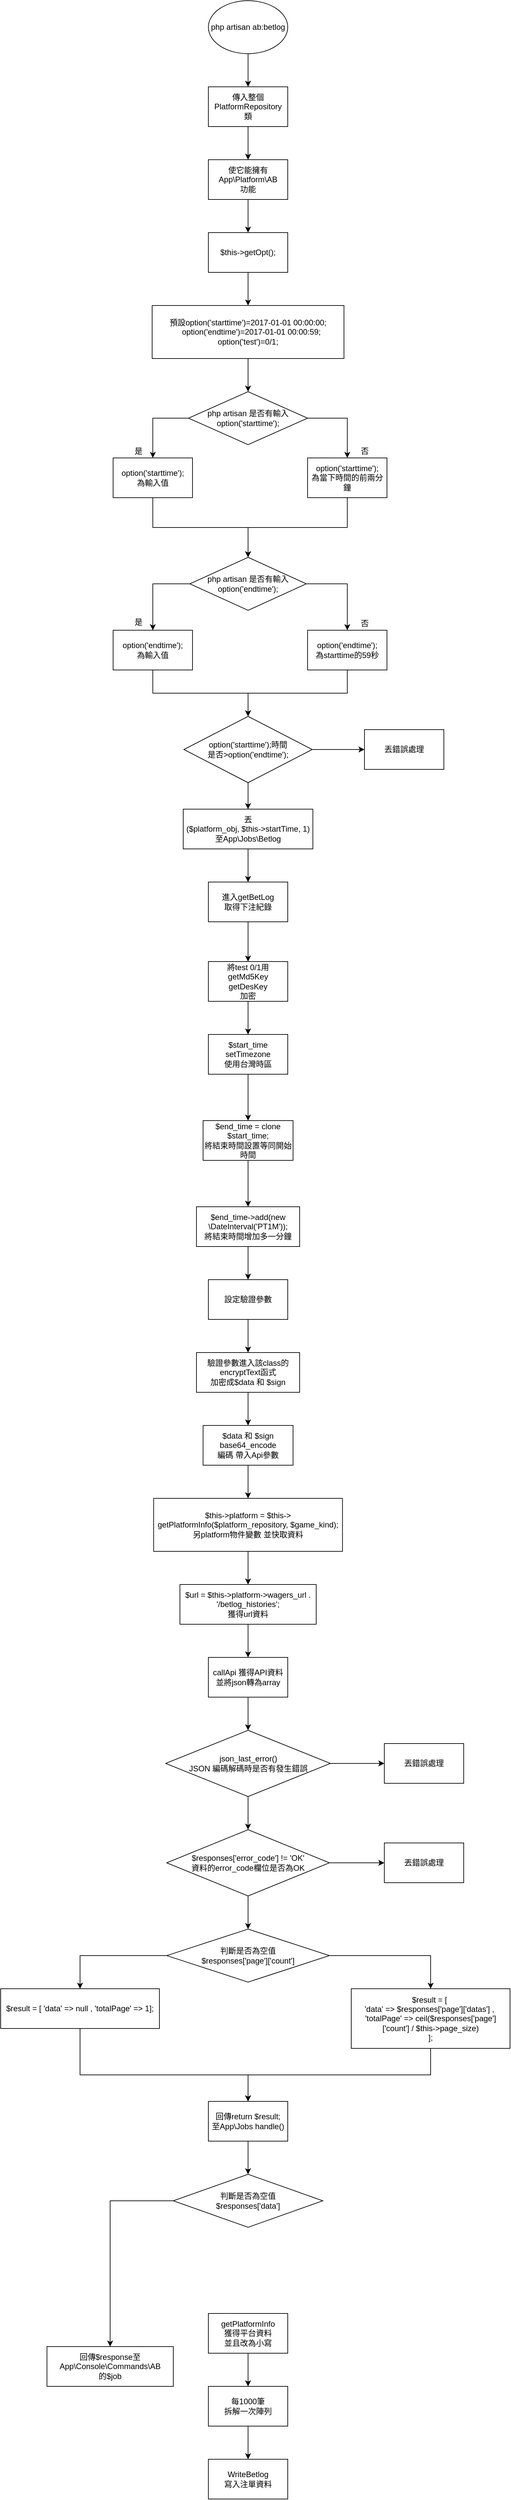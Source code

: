 <mxfile version="13.0.2" type="github"><diagram id="6d37e-LvLqj5YfDr0Tey" name="第1頁"><mxGraphModel dx="1426" dy="779" grid="1" gridSize="10" guides="1" tooltips="1" connect="1" arrows="1" fold="1" page="1" pageScale="1" pageWidth="827" pageHeight="1169" math="0" shadow="0"><root><mxCell id="0"/><mxCell id="1" parent="0"/><mxCell id="e0qCqslfjd4uPNf4J3jc-40" style="edgeStyle=orthogonalEdgeStyle;rounded=0;orthogonalLoop=1;jettySize=auto;html=1;exitX=0.5;exitY=1;exitDx=0;exitDy=0;entryX=0.5;entryY=0;entryDx=0;entryDy=0;" edge="1" parent="1" source="e0qCqslfjd4uPNf4J3jc-2" target="e0qCqslfjd4uPNf4J3jc-39"><mxGeometry relative="1" as="geometry"/></mxCell><mxCell id="e0qCqslfjd4uPNf4J3jc-2" value="&lt;span&gt;php artisan ab:betlog&lt;/span&gt;" style="ellipse;whiteSpace=wrap;html=1;" vertex="1" parent="1"><mxGeometry x="354" y="50" width="120" height="80" as="geometry"/></mxCell><mxCell id="e0qCqslfjd4uPNf4J3jc-10" style="edgeStyle=orthogonalEdgeStyle;rounded=0;orthogonalLoop=1;jettySize=auto;html=1;exitX=0.5;exitY=1;exitDx=0;exitDy=0;entryX=0.5;entryY=0;entryDx=0;entryDy=0;" edge="1" parent="1" source="e0qCqslfjd4uPNf4J3jc-4" target="e0qCqslfjd4uPNf4J3jc-6"><mxGeometry relative="1" as="geometry"/></mxCell><mxCell id="e0qCqslfjd4uPNf4J3jc-4" value="$this-&amp;gt;getOpt();" style="rounded=0;whiteSpace=wrap;html=1;" vertex="1" parent="1"><mxGeometry x="354" y="400" width="120" height="60" as="geometry"/></mxCell><mxCell id="e0qCqslfjd4uPNf4J3jc-9" style="edgeStyle=orthogonalEdgeStyle;rounded=0;orthogonalLoop=1;jettySize=auto;html=1;exitX=0.5;exitY=1;exitDx=0;exitDy=0;entryX=0.5;entryY=0;entryDx=0;entryDy=0;" edge="1" parent="1" source="e0qCqslfjd4uPNf4J3jc-6" target="e0qCqslfjd4uPNf4J3jc-8"><mxGeometry relative="1" as="geometry"/></mxCell><mxCell id="e0qCqslfjd4uPNf4J3jc-6" value="&lt;span&gt;預設option('starttime')=2017-01-01 00:00:00;&lt;br&gt;&lt;/span&gt;&lt;div&gt;&amp;nbsp; &amp;nbsp;option('endtime')=2017-01-01 00:00:59;&lt;/div&gt;&lt;div&gt;&lt;span&gt;option('test')=0/1;&lt;/span&gt;&lt;/div&gt;" style="rounded=0;whiteSpace=wrap;html=1;" vertex="1" parent="1"><mxGeometry x="269" y="510" width="290" height="80" as="geometry"/></mxCell><mxCell id="e0qCqslfjd4uPNf4J3jc-12" style="edgeStyle=orthogonalEdgeStyle;rounded=0;orthogonalLoop=1;jettySize=auto;html=1;exitX=0;exitY=0.5;exitDx=0;exitDy=0;entryX=0.5;entryY=0;entryDx=0;entryDy=0;" edge="1" parent="1" source="e0qCqslfjd4uPNf4J3jc-8" target="e0qCqslfjd4uPNf4J3jc-11"><mxGeometry relative="1" as="geometry"/></mxCell><mxCell id="e0qCqslfjd4uPNf4J3jc-14" style="edgeStyle=orthogonalEdgeStyle;rounded=0;orthogonalLoop=1;jettySize=auto;html=1;exitX=1;exitY=0.5;exitDx=0;exitDy=0;entryX=0.5;entryY=0;entryDx=0;entryDy=0;" edge="1" parent="1" source="e0qCqslfjd4uPNf4J3jc-8" target="e0qCqslfjd4uPNf4J3jc-13"><mxGeometry relative="1" as="geometry"/></mxCell><mxCell id="e0qCqslfjd4uPNf4J3jc-8" value="php artisan 是否有輸入&lt;br&gt;option('starttime');" style="rhombus;whiteSpace=wrap;html=1;" vertex="1" parent="1"><mxGeometry x="324" y="640" width="180" height="80" as="geometry"/></mxCell><mxCell id="e0qCqslfjd4uPNf4J3jc-18" style="edgeStyle=orthogonalEdgeStyle;rounded=0;orthogonalLoop=1;jettySize=auto;html=1;exitX=0.5;exitY=1;exitDx=0;exitDy=0;" edge="1" parent="1" source="e0qCqslfjd4uPNf4J3jc-11" target="e0qCqslfjd4uPNf4J3jc-17"><mxGeometry relative="1" as="geometry"/></mxCell><mxCell id="e0qCqslfjd4uPNf4J3jc-11" value="&lt;span&gt;option('starttime');&lt;br&gt;為輸入值&lt;br&gt;&lt;/span&gt;" style="rounded=0;whiteSpace=wrap;html=1;" vertex="1" parent="1"><mxGeometry x="210" y="740" width="120" height="60" as="geometry"/></mxCell><mxCell id="e0qCqslfjd4uPNf4J3jc-19" style="edgeStyle=orthogonalEdgeStyle;rounded=0;orthogonalLoop=1;jettySize=auto;html=1;exitX=0.5;exitY=1;exitDx=0;exitDy=0;entryX=0.5;entryY=0;entryDx=0;entryDy=0;" edge="1" parent="1" source="e0qCqslfjd4uPNf4J3jc-13" target="e0qCqslfjd4uPNf4J3jc-17"><mxGeometry relative="1" as="geometry"/></mxCell><mxCell id="e0qCqslfjd4uPNf4J3jc-13" value="&lt;span&gt;option('starttime');&lt;/span&gt;&lt;br&gt;&lt;span&gt;為當下時間的前兩分鐘&lt;/span&gt;" style="rounded=0;whiteSpace=wrap;html=1;" vertex="1" parent="1"><mxGeometry x="504" y="740" width="120" height="60" as="geometry"/></mxCell><mxCell id="e0qCqslfjd4uPNf4J3jc-21" style="edgeStyle=orthogonalEdgeStyle;rounded=0;orthogonalLoop=1;jettySize=auto;html=1;exitX=0;exitY=0.5;exitDx=0;exitDy=0;entryX=0.5;entryY=0;entryDx=0;entryDy=0;" edge="1" parent="1" source="e0qCqslfjd4uPNf4J3jc-17" target="e0qCqslfjd4uPNf4J3jc-20"><mxGeometry relative="1" as="geometry"/></mxCell><mxCell id="e0qCqslfjd4uPNf4J3jc-23" style="edgeStyle=orthogonalEdgeStyle;rounded=0;orthogonalLoop=1;jettySize=auto;html=1;exitX=1;exitY=0.5;exitDx=0;exitDy=0;entryX=0.5;entryY=0;entryDx=0;entryDy=0;" edge="1" parent="1" source="e0qCqslfjd4uPNf4J3jc-17" target="e0qCqslfjd4uPNf4J3jc-22"><mxGeometry relative="1" as="geometry"/></mxCell><mxCell id="e0qCqslfjd4uPNf4J3jc-17" value="&lt;span&gt;php artisan 是否有輸入&lt;/span&gt;&lt;br&gt;option('endtime');" style="rhombus;whiteSpace=wrap;html=1;" vertex="1" parent="1"><mxGeometry x="326" y="890" width="176" height="80" as="geometry"/></mxCell><mxCell id="e0qCqslfjd4uPNf4J3jc-25" style="edgeStyle=orthogonalEdgeStyle;rounded=0;orthogonalLoop=1;jettySize=auto;html=1;exitX=0.5;exitY=1;exitDx=0;exitDy=0;entryX=0.5;entryY=0;entryDx=0;entryDy=0;" edge="1" parent="1" source="e0qCqslfjd4uPNf4J3jc-20" target="e0qCqslfjd4uPNf4J3jc-24"><mxGeometry relative="1" as="geometry"/></mxCell><mxCell id="e0qCqslfjd4uPNf4J3jc-20" value="option('endtime');&lt;span&gt;&lt;br&gt;為輸入值&lt;br&gt;&lt;/span&gt;" style="rounded=0;whiteSpace=wrap;html=1;" vertex="1" parent="1"><mxGeometry x="210" y="1000" width="120" height="60" as="geometry"/></mxCell><mxCell id="e0qCqslfjd4uPNf4J3jc-26" style="edgeStyle=orthogonalEdgeStyle;rounded=0;orthogonalLoop=1;jettySize=auto;html=1;exitX=0.5;exitY=1;exitDx=0;exitDy=0;entryX=0.5;entryY=0;entryDx=0;entryDy=0;" edge="1" parent="1" source="e0qCqslfjd4uPNf4J3jc-22" target="e0qCqslfjd4uPNf4J3jc-24"><mxGeometry relative="1" as="geometry"/></mxCell><mxCell id="e0qCqslfjd4uPNf4J3jc-22" value="option('endtime');&lt;br&gt;&lt;span&gt;為&lt;/span&gt;starttime&lt;span&gt;的59秒&lt;/span&gt;" style="rounded=0;whiteSpace=wrap;html=1;" vertex="1" parent="1"><mxGeometry x="504" y="1000" width="120" height="60" as="geometry"/></mxCell><mxCell id="e0qCqslfjd4uPNf4J3jc-32" style="edgeStyle=orthogonalEdgeStyle;rounded=0;orthogonalLoop=1;jettySize=auto;html=1;exitX=0.5;exitY=1;exitDx=0;exitDy=0;" edge="1" parent="1" source="e0qCqslfjd4uPNf4J3jc-24"><mxGeometry relative="1" as="geometry"><mxPoint x="414" y="1270" as="targetPoint"/></mxGeometry></mxCell><mxCell id="e0qCqslfjd4uPNf4J3jc-36" style="edgeStyle=orthogonalEdgeStyle;rounded=0;orthogonalLoop=1;jettySize=auto;html=1;exitX=1;exitY=0.5;exitDx=0;exitDy=0;entryX=0;entryY=0.5;entryDx=0;entryDy=0;" edge="1" parent="1" source="e0qCqslfjd4uPNf4J3jc-24" target="e0qCqslfjd4uPNf4J3jc-35"><mxGeometry relative="1" as="geometry"/></mxCell><mxCell id="e0qCqslfjd4uPNf4J3jc-24" value="&lt;span&gt;option('starttime');時間&lt;br&gt;是否&amp;gt;&lt;/span&gt;option('endtime');&lt;span&gt;&lt;br&gt;&lt;/span&gt;" style="rhombus;whiteSpace=wrap;html=1;" vertex="1" parent="1"><mxGeometry x="317" y="1130" width="194" height="100" as="geometry"/></mxCell><mxCell id="e0qCqslfjd4uPNf4J3jc-27" value="是" style="text;html=1;align=center;verticalAlign=middle;resizable=0;points=[];autosize=1;" vertex="1" parent="1"><mxGeometry x="233" y="978" width="30" height="20" as="geometry"/></mxCell><mxCell id="e0qCqslfjd4uPNf4J3jc-28" value="否" style="text;html=1;align=center;verticalAlign=middle;resizable=0;points=[];autosize=1;" vertex="1" parent="1"><mxGeometry x="575" y="980" width="30" height="20" as="geometry"/></mxCell><mxCell id="e0qCqslfjd4uPNf4J3jc-29" value="是" style="text;html=1;align=center;verticalAlign=middle;resizable=0;points=[];autosize=1;" vertex="1" parent="1"><mxGeometry x="233" y="720" width="30" height="20" as="geometry"/></mxCell><mxCell id="e0qCqslfjd4uPNf4J3jc-30" value="否" style="text;html=1;align=center;verticalAlign=middle;resizable=0;points=[];autosize=1;" vertex="1" parent="1"><mxGeometry x="575" y="720" width="30" height="20" as="geometry"/></mxCell><mxCell id="e0qCqslfjd4uPNf4J3jc-47" style="edgeStyle=orthogonalEdgeStyle;rounded=0;orthogonalLoop=1;jettySize=auto;html=1;exitX=0.5;exitY=1;exitDx=0;exitDy=0;entryX=0.5;entryY=0;entryDx=0;entryDy=0;" edge="1" parent="1" source="e0qCqslfjd4uPNf4J3jc-33" target="e0qCqslfjd4uPNf4J3jc-46"><mxGeometry relative="1" as="geometry"/></mxCell><mxCell id="e0qCqslfjd4uPNf4J3jc-33" value="丟&lt;br&gt;($platform_obj, $this-&amp;gt;startTime, 1)&lt;br&gt;至App\Jobs\Betlog" style="rounded=0;whiteSpace=wrap;html=1;" vertex="1" parent="1"><mxGeometry x="316" y="1270" width="196" height="60" as="geometry"/></mxCell><mxCell id="e0qCqslfjd4uPNf4J3jc-35" value="丟錯誤處理" style="rounded=0;whiteSpace=wrap;html=1;" vertex="1" parent="1"><mxGeometry x="590" y="1150" width="120" height="60" as="geometry"/></mxCell><mxCell id="e0qCqslfjd4uPNf4J3jc-44" style="edgeStyle=orthogonalEdgeStyle;rounded=0;orthogonalLoop=1;jettySize=auto;html=1;exitX=0.5;exitY=1;exitDx=0;exitDy=0;entryX=0.5;entryY=0;entryDx=0;entryDy=0;" edge="1" parent="1" source="e0qCqslfjd4uPNf4J3jc-39" target="e0qCqslfjd4uPNf4J3jc-43"><mxGeometry relative="1" as="geometry"/></mxCell><mxCell id="e0qCqslfjd4uPNf4J3jc-39" value="傳入整個PlatformRepository&lt;br&gt;類" style="rounded=0;whiteSpace=wrap;html=1;" vertex="1" parent="1"><mxGeometry x="354" y="180" width="120" height="60" as="geometry"/></mxCell><mxCell id="e0qCqslfjd4uPNf4J3jc-45" style="edgeStyle=orthogonalEdgeStyle;rounded=0;orthogonalLoop=1;jettySize=auto;html=1;exitX=0.5;exitY=1;exitDx=0;exitDy=0;entryX=0.5;entryY=0;entryDx=0;entryDy=0;" edge="1" parent="1" source="e0qCqslfjd4uPNf4J3jc-43" target="e0qCqslfjd4uPNf4J3jc-4"><mxGeometry relative="1" as="geometry"/></mxCell><mxCell id="e0qCqslfjd4uPNf4J3jc-43" value="使它能擁有App\Platform\AB&lt;br&gt;功能" style="rounded=0;whiteSpace=wrap;html=1;" vertex="1" parent="1"><mxGeometry x="354" y="290" width="120" height="60" as="geometry"/></mxCell><mxCell id="e0qCqslfjd4uPNf4J3jc-49" style="edgeStyle=orthogonalEdgeStyle;rounded=0;orthogonalLoop=1;jettySize=auto;html=1;exitX=0.5;exitY=1;exitDx=0;exitDy=0;entryX=0.5;entryY=0;entryDx=0;entryDy=0;" edge="1" parent="1" source="e0qCqslfjd4uPNf4J3jc-46" target="e0qCqslfjd4uPNf4J3jc-48"><mxGeometry relative="1" as="geometry"/></mxCell><mxCell id="e0qCqslfjd4uPNf4J3jc-46" value="進入getBetLog&lt;br&gt;取得下注紀錄" style="rounded=0;whiteSpace=wrap;html=1;" vertex="1" parent="1"><mxGeometry x="354" y="1380" width="120" height="60" as="geometry"/></mxCell><mxCell id="e0qCqslfjd4uPNf4J3jc-51" style="edgeStyle=orthogonalEdgeStyle;rounded=0;orthogonalLoop=1;jettySize=auto;html=1;exitX=0.5;exitY=1;exitDx=0;exitDy=0;entryX=0.5;entryY=0;entryDx=0;entryDy=0;" edge="1" parent="1" source="e0qCqslfjd4uPNf4J3jc-48" target="e0qCqslfjd4uPNf4J3jc-50"><mxGeometry relative="1" as="geometry"/></mxCell><mxCell id="e0qCqslfjd4uPNf4J3jc-48" value="將test 0/1用&lt;br&gt;getMd5Key&lt;br&gt;getDesKey&lt;br&gt;加密" style="rounded=0;whiteSpace=wrap;html=1;" vertex="1" parent="1"><mxGeometry x="354" y="1500" width="120" height="60" as="geometry"/></mxCell><mxCell id="e0qCqslfjd4uPNf4J3jc-53" style="edgeStyle=orthogonalEdgeStyle;rounded=0;orthogonalLoop=1;jettySize=auto;html=1;exitX=0.5;exitY=1;exitDx=0;exitDy=0;entryX=0.5;entryY=0;entryDx=0;entryDy=0;" edge="1" parent="1" source="e0qCqslfjd4uPNf4J3jc-50" target="e0qCqslfjd4uPNf4J3jc-52"><mxGeometry relative="1" as="geometry"/></mxCell><mxCell id="e0qCqslfjd4uPNf4J3jc-50" value="$start_time&lt;br&gt;setTimezone&lt;br&gt;使用台灣時區" style="rounded=0;whiteSpace=wrap;html=1;" vertex="1" parent="1"><mxGeometry x="354" y="1610" width="120" height="60" as="geometry"/></mxCell><mxCell id="e0qCqslfjd4uPNf4J3jc-55" style="edgeStyle=orthogonalEdgeStyle;rounded=0;orthogonalLoop=1;jettySize=auto;html=1;exitX=0.5;exitY=1;exitDx=0;exitDy=0;entryX=0.5;entryY=0;entryDx=0;entryDy=0;" edge="1" parent="1" source="e0qCqslfjd4uPNf4J3jc-52" target="e0qCqslfjd4uPNf4J3jc-54"><mxGeometry relative="1" as="geometry"/></mxCell><mxCell id="e0qCqslfjd4uPNf4J3jc-52" value="$end_time = clone $start_time;&lt;br&gt;將結束時間設置等同開始時間" style="rounded=0;whiteSpace=wrap;html=1;" vertex="1" parent="1"><mxGeometry x="346" y="1740" width="136" height="60" as="geometry"/></mxCell><mxCell id="e0qCqslfjd4uPNf4J3jc-57" style="edgeStyle=orthogonalEdgeStyle;rounded=0;orthogonalLoop=1;jettySize=auto;html=1;exitX=0.5;exitY=1;exitDx=0;exitDy=0;entryX=0.5;entryY=0;entryDx=0;entryDy=0;" edge="1" parent="1" source="e0qCqslfjd4uPNf4J3jc-54" target="e0qCqslfjd4uPNf4J3jc-56"><mxGeometry relative="1" as="geometry"/></mxCell><mxCell id="e0qCqslfjd4uPNf4J3jc-54" value="$end_time-&amp;gt;add(new \DateInterval('PT1M'));&lt;br&gt;將結束時間增加多一分鐘" style="rounded=0;whiteSpace=wrap;html=1;" vertex="1" parent="1"><mxGeometry x="336" y="1870" width="156" height="60" as="geometry"/></mxCell><mxCell id="e0qCqslfjd4uPNf4J3jc-59" style="edgeStyle=orthogonalEdgeStyle;rounded=0;orthogonalLoop=1;jettySize=auto;html=1;exitX=0.5;exitY=1;exitDx=0;exitDy=0;entryX=0.5;entryY=0;entryDx=0;entryDy=0;" edge="1" parent="1" source="e0qCqslfjd4uPNf4J3jc-56" target="e0qCqslfjd4uPNf4J3jc-58"><mxGeometry relative="1" as="geometry"/></mxCell><mxCell id="e0qCqslfjd4uPNf4J3jc-56" value="設定驗證參數" style="rounded=0;whiteSpace=wrap;html=1;" vertex="1" parent="1"><mxGeometry x="354" y="1980" width="120" height="60" as="geometry"/></mxCell><mxCell id="e0qCqslfjd4uPNf4J3jc-62" style="edgeStyle=orthogonalEdgeStyle;rounded=0;orthogonalLoop=1;jettySize=auto;html=1;exitX=0.5;exitY=1;exitDx=0;exitDy=0;entryX=0.5;entryY=0;entryDx=0;entryDy=0;" edge="1" parent="1" source="e0qCqslfjd4uPNf4J3jc-58" target="e0qCqslfjd4uPNf4J3jc-61"><mxGeometry relative="1" as="geometry"/></mxCell><mxCell id="e0qCqslfjd4uPNf4J3jc-58" value="驗證參數進入該class的encryptText函式&lt;br&gt;加密成$data 和 $sign" style="rounded=0;whiteSpace=wrap;html=1;" vertex="1" parent="1"><mxGeometry x="336" y="2090" width="156" height="60" as="geometry"/></mxCell><mxCell id="e0qCqslfjd4uPNf4J3jc-74" style="edgeStyle=orthogonalEdgeStyle;rounded=0;orthogonalLoop=1;jettySize=auto;html=1;exitX=0.5;exitY=1;exitDx=0;exitDy=0;entryX=0.5;entryY=0;entryDx=0;entryDy=0;" edge="1" parent="1" source="e0qCqslfjd4uPNf4J3jc-61" target="e0qCqslfjd4uPNf4J3jc-73"><mxGeometry relative="1" as="geometry"/></mxCell><mxCell id="e0qCqslfjd4uPNf4J3jc-61" value="$data 和 $sign&lt;br&gt;base64_encode&lt;br&gt;編碼 帶入Api參數" style="rounded=0;whiteSpace=wrap;html=1;" vertex="1" parent="1"><mxGeometry x="346" y="2200" width="136" height="60" as="geometry"/></mxCell><mxCell id="e0qCqslfjd4uPNf4J3jc-81" style="edgeStyle=orthogonalEdgeStyle;rounded=0;orthogonalLoop=1;jettySize=auto;html=1;exitX=0.5;exitY=1;exitDx=0;exitDy=0;entryX=0.5;entryY=0;entryDx=0;entryDy=0;" edge="1" parent="1" source="e0qCqslfjd4uPNf4J3jc-63" target="e0qCqslfjd4uPNf4J3jc-80"><mxGeometry relative="1" as="geometry"/></mxCell><mxCell id="e0qCqslfjd4uPNf4J3jc-63" value="callApi 獲得API資料&lt;br&gt;並將json轉為array" style="rounded=0;whiteSpace=wrap;html=1;" vertex="1" parent="1"><mxGeometry x="354" y="2550" width="120" height="60" as="geometry"/></mxCell><mxCell id="e0qCqslfjd4uPNf4J3jc-68" style="edgeStyle=orthogonalEdgeStyle;rounded=0;orthogonalLoop=1;jettySize=auto;html=1;exitX=0.5;exitY=1;exitDx=0;exitDy=0;entryX=0.5;entryY=0;entryDx=0;entryDy=0;" edge="1" parent="1" source="e0qCqslfjd4uPNf4J3jc-65" target="e0qCqslfjd4uPNf4J3jc-67"><mxGeometry relative="1" as="geometry"/></mxCell><mxCell id="e0qCqslfjd4uPNf4J3jc-65" value="getPlatformInfo&lt;br&gt;獲得平台資料&lt;br&gt;並且改為小寫" style="rounded=0;whiteSpace=wrap;html=1;" vertex="1" parent="1"><mxGeometry x="354" y="3540" width="120" height="60" as="geometry"/></mxCell><mxCell id="e0qCqslfjd4uPNf4J3jc-72" style="edgeStyle=orthogonalEdgeStyle;rounded=0;orthogonalLoop=1;jettySize=auto;html=1;exitX=0.5;exitY=1;exitDx=0;exitDy=0;entryX=0.5;entryY=0;entryDx=0;entryDy=0;" edge="1" parent="1" source="e0qCqslfjd4uPNf4J3jc-67" target="e0qCqslfjd4uPNf4J3jc-69"><mxGeometry relative="1" as="geometry"/></mxCell><mxCell id="e0qCqslfjd4uPNf4J3jc-67" value="每1000筆&lt;br&gt;拆解一次陣列" style="rounded=0;whiteSpace=wrap;html=1;" vertex="1" parent="1"><mxGeometry x="354" y="3650" width="120" height="60" as="geometry"/></mxCell><mxCell id="e0qCqslfjd4uPNf4J3jc-69" value="WriteBetlog&lt;br&gt;寫入注單資料" style="rounded=0;whiteSpace=wrap;html=1;" vertex="1" parent="1"><mxGeometry x="354" y="3760" width="120" height="60" as="geometry"/></mxCell><mxCell id="e0qCqslfjd4uPNf4J3jc-77" style="edgeStyle=orthogonalEdgeStyle;rounded=0;orthogonalLoop=1;jettySize=auto;html=1;exitX=0.5;exitY=1;exitDx=0;exitDy=0;entryX=0.5;entryY=0;entryDx=0;entryDy=0;" edge="1" parent="1" source="e0qCqslfjd4uPNf4J3jc-73" target="e0qCqslfjd4uPNf4J3jc-76"><mxGeometry relative="1" as="geometry"/></mxCell><mxCell id="e0qCqslfjd4uPNf4J3jc-73" value="$this-&amp;gt;platform = $this-&amp;gt;&lt;br&gt;getPlatformInfo($platform_repository, $game_kind);&lt;br&gt;另platform物件變數 並快取資料" style="rounded=0;whiteSpace=wrap;html=1;" vertex="1" parent="1"><mxGeometry x="271.25" y="2310" width="285.5" height="80" as="geometry"/></mxCell><mxCell id="e0qCqslfjd4uPNf4J3jc-78" style="edgeStyle=orthogonalEdgeStyle;rounded=0;orthogonalLoop=1;jettySize=auto;html=1;exitX=0.5;exitY=1;exitDx=0;exitDy=0;entryX=0.5;entryY=0;entryDx=0;entryDy=0;" edge="1" parent="1" source="e0qCqslfjd4uPNf4J3jc-76" target="e0qCqslfjd4uPNf4J3jc-63"><mxGeometry relative="1" as="geometry"/></mxCell><mxCell id="e0qCqslfjd4uPNf4J3jc-76" value="$url = $this-&amp;gt;platform-&amp;gt;wagers_url . '/betlog_histories';&lt;br&gt;獲得url資料" style="rounded=0;whiteSpace=wrap;html=1;" vertex="1" parent="1"><mxGeometry x="311" y="2440" width="206" height="60" as="geometry"/></mxCell><mxCell id="e0qCqslfjd4uPNf4J3jc-83" style="edgeStyle=orthogonalEdgeStyle;rounded=0;orthogonalLoop=1;jettySize=auto;html=1;exitX=1;exitY=0.5;exitDx=0;exitDy=0;entryX=0;entryY=0.5;entryDx=0;entryDy=0;" edge="1" parent="1" source="e0qCqslfjd4uPNf4J3jc-80" target="e0qCqslfjd4uPNf4J3jc-82"><mxGeometry relative="1" as="geometry"/></mxCell><mxCell id="e0qCqslfjd4uPNf4J3jc-88" style="edgeStyle=orthogonalEdgeStyle;rounded=0;orthogonalLoop=1;jettySize=auto;html=1;exitX=0.5;exitY=1;exitDx=0;exitDy=0;entryX=0.5;entryY=0;entryDx=0;entryDy=0;" edge="1" parent="1" source="e0qCqslfjd4uPNf4J3jc-80" target="e0qCqslfjd4uPNf4J3jc-87"><mxGeometry relative="1" as="geometry"/></mxCell><mxCell id="e0qCqslfjd4uPNf4J3jc-80" value="&lt;font style=&quot;font-size: 12px&quot;&gt;json_last_error()&lt;br&gt;JSON 編碼解碼時是否有發生錯誤&lt;/font&gt;" style="rhombus;whiteSpace=wrap;html=1;" vertex="1" parent="1"><mxGeometry x="289.5" y="2660" width="249" height="100" as="geometry"/></mxCell><mxCell id="e0qCqslfjd4uPNf4J3jc-82" value="&lt;span&gt;丟錯誤處理&lt;/span&gt;" style="rounded=0;whiteSpace=wrap;html=1;" vertex="1" parent="1"><mxGeometry x="620" y="2680" width="120" height="60" as="geometry"/></mxCell><mxCell id="e0qCqslfjd4uPNf4J3jc-90" style="edgeStyle=orthogonalEdgeStyle;rounded=0;orthogonalLoop=1;jettySize=auto;html=1;exitX=1;exitY=0.5;exitDx=0;exitDy=0;entryX=0;entryY=0.5;entryDx=0;entryDy=0;" edge="1" parent="1" source="e0qCqslfjd4uPNf4J3jc-87" target="e0qCqslfjd4uPNf4J3jc-89"><mxGeometry relative="1" as="geometry"/></mxCell><mxCell id="e0qCqslfjd4uPNf4J3jc-92" style="edgeStyle=orthogonalEdgeStyle;rounded=0;orthogonalLoop=1;jettySize=auto;html=1;exitX=0.5;exitY=1;exitDx=0;exitDy=0;entryX=0.5;entryY=0;entryDx=0;entryDy=0;" edge="1" parent="1" source="e0qCqslfjd4uPNf4J3jc-87" target="e0qCqslfjd4uPNf4J3jc-91"><mxGeometry relative="1" as="geometry"/></mxCell><mxCell id="e0qCqslfjd4uPNf4J3jc-87" value="$responses['error_code'] != 'OK'&lt;br&gt;資料的error_code欄位是否為OK" style="rhombus;whiteSpace=wrap;html=1;" vertex="1" parent="1"><mxGeometry x="291" y="2810" width="246" height="100" as="geometry"/></mxCell><mxCell id="e0qCqslfjd4uPNf4J3jc-89" value="&lt;span&gt;丟錯誤處理&lt;/span&gt;" style="rounded=0;whiteSpace=wrap;html=1;" vertex="1" parent="1"><mxGeometry x="620" y="2830" width="120" height="60" as="geometry"/></mxCell><mxCell id="e0qCqslfjd4uPNf4J3jc-94" style="edgeStyle=orthogonalEdgeStyle;rounded=0;orthogonalLoop=1;jettySize=auto;html=1;exitX=0;exitY=0.5;exitDx=0;exitDy=0;entryX=0.5;entryY=0;entryDx=0;entryDy=0;" edge="1" parent="1" source="e0qCqslfjd4uPNf4J3jc-91" target="e0qCqslfjd4uPNf4J3jc-93"><mxGeometry relative="1" as="geometry"/></mxCell><mxCell id="e0qCqslfjd4uPNf4J3jc-96" style="edgeStyle=orthogonalEdgeStyle;rounded=0;orthogonalLoop=1;jettySize=auto;html=1;exitX=1;exitY=0.5;exitDx=0;exitDy=0;entryX=0.5;entryY=0;entryDx=0;entryDy=0;" edge="1" parent="1" source="e0qCqslfjd4uPNf4J3jc-91" target="e0qCqslfjd4uPNf4J3jc-95"><mxGeometry relative="1" as="geometry"/></mxCell><mxCell id="e0qCqslfjd4uPNf4J3jc-91" value="判斷是否為空值&lt;br&gt;$responses['page']['count']" style="rhombus;whiteSpace=wrap;html=1;" vertex="1" parent="1"><mxGeometry x="291" y="2960" width="246" height="80" as="geometry"/></mxCell><mxCell id="e0qCqslfjd4uPNf4J3jc-100" style="edgeStyle=orthogonalEdgeStyle;rounded=0;orthogonalLoop=1;jettySize=auto;html=1;exitX=0.5;exitY=1;exitDx=0;exitDy=0;entryX=0.5;entryY=0;entryDx=0;entryDy=0;" edge="1" parent="1"><mxGeometry relative="1" as="geometry"><mxPoint x="160" y="3110" as="sourcePoint"/><mxPoint x="414" y="3220" as="targetPoint"/><Array as="points"><mxPoint x="160" y="3180"/><mxPoint x="414" y="3180"/></Array></mxGeometry></mxCell><mxCell id="e0qCqslfjd4uPNf4J3jc-93" value="&lt;div&gt;$result = [&amp;nbsp;&lt;span&gt;'data' =&amp;gt; null ,&amp;nbsp;&lt;/span&gt;&lt;span&gt;'totalPage' =&amp;gt; 1&lt;/span&gt;&lt;span&gt;];&lt;/span&gt;&lt;/div&gt;" style="rounded=0;whiteSpace=wrap;html=1;" vertex="1" parent="1"><mxGeometry x="40" y="3050" width="240" height="60" as="geometry"/></mxCell><mxCell id="e0qCqslfjd4uPNf4J3jc-102" style="edgeStyle=orthogonalEdgeStyle;rounded=0;orthogonalLoop=1;jettySize=auto;html=1;exitX=0.5;exitY=1;exitDx=0;exitDy=0;" edge="1" parent="1" source="e0qCqslfjd4uPNf4J3jc-95" target="e0qCqslfjd4uPNf4J3jc-97"><mxGeometry relative="1" as="geometry"/></mxCell><mxCell id="e0qCqslfjd4uPNf4J3jc-95" value="&lt;div&gt;$result = [&amp;nbsp;&lt;/div&gt;&lt;div&gt;&lt;span&gt;'data' =&amp;gt; $responses['page']['datas']&lt;/span&gt;&lt;span&gt;&amp;nbsp;,&amp;nbsp;&lt;/span&gt;&lt;/div&gt;'totalPage' =&amp;gt; ceil($responses['page']['count'] / $this-&amp;gt;page_size)&lt;div&gt;&lt;span&gt;];&lt;/span&gt;&lt;/div&gt;" style="rounded=0;whiteSpace=wrap;html=1;" vertex="1" parent="1"><mxGeometry x="570" y="3050" width="240" height="90" as="geometry"/></mxCell><mxCell id="e0qCqslfjd4uPNf4J3jc-104" style="edgeStyle=orthogonalEdgeStyle;rounded=0;orthogonalLoop=1;jettySize=auto;html=1;exitX=0.5;exitY=1;exitDx=0;exitDy=0;entryX=0.5;entryY=0;entryDx=0;entryDy=0;" edge="1" parent="1" source="e0qCqslfjd4uPNf4J3jc-97" target="e0qCqslfjd4uPNf4J3jc-103"><mxGeometry relative="1" as="geometry"/></mxCell><mxCell id="e0qCqslfjd4uPNf4J3jc-97" value="&lt;div&gt;回傳return $result;&lt;/div&gt;&lt;div&gt;至App\Jobs&amp;nbsp;handle()&lt;br&gt;&lt;/div&gt;" style="rounded=0;whiteSpace=wrap;html=1;" vertex="1" parent="1"><mxGeometry x="354" y="3220" width="120" height="60" as="geometry"/></mxCell><mxCell id="e0qCqslfjd4uPNf4J3jc-106" style="edgeStyle=orthogonalEdgeStyle;rounded=0;orthogonalLoop=1;jettySize=auto;html=1;exitX=0;exitY=0.5;exitDx=0;exitDy=0;" edge="1" parent="1" source="e0qCqslfjd4uPNf4J3jc-103" target="e0qCqslfjd4uPNf4J3jc-105"><mxGeometry relative="1" as="geometry"/></mxCell><mxCell id="e0qCqslfjd4uPNf4J3jc-103" value="&lt;span&gt;判斷是否為空值&lt;/span&gt;&lt;br&gt;&lt;span&gt;$responses['data']&lt;/span&gt;" style="rhombus;whiteSpace=wrap;html=1;" vertex="1" parent="1"><mxGeometry x="301" y="3330" width="226" height="80" as="geometry"/></mxCell><mxCell id="e0qCqslfjd4uPNf4J3jc-105" value="回傳$response至&lt;br&gt;App\Console\Commands\AB&lt;br&gt;的$job" style="rounded=0;whiteSpace=wrap;html=1;" vertex="1" parent="1"><mxGeometry x="110" y="3590" width="191" height="60" as="geometry"/></mxCell></root></mxGraphModel></diagram></mxfile>